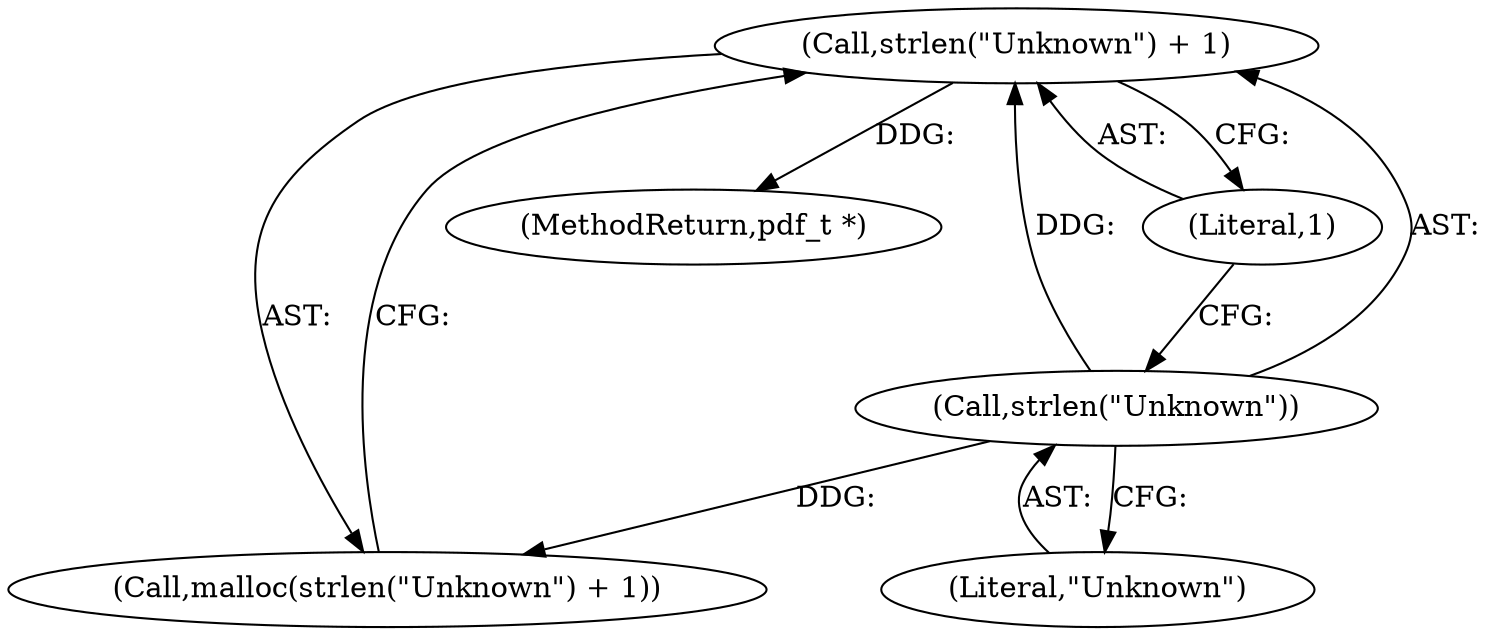 digraph "1_pdfresurrect_0c4120fffa3dffe97b95c486a120eded82afe8a6_8@API" {
"1000149" [label="(Call,strlen(\"Unknown\") + 1)"];
"1000150" [label="(Call,strlen(\"Unknown\"))"];
"1000152" [label="(Literal,1)"];
"1000148" [label="(Call,malloc(strlen(\"Unknown\") + 1))"];
"1000149" [label="(Call,strlen(\"Unknown\") + 1)"];
"1000151" [label="(Literal,\"Unknown\")"];
"1000160" [label="(MethodReturn,pdf_t *)"];
"1000150" [label="(Call,strlen(\"Unknown\"))"];
"1000149" -> "1000148"  [label="AST: "];
"1000149" -> "1000152"  [label="CFG: "];
"1000150" -> "1000149"  [label="AST: "];
"1000152" -> "1000149"  [label="AST: "];
"1000148" -> "1000149"  [label="CFG: "];
"1000149" -> "1000160"  [label="DDG: "];
"1000150" -> "1000149"  [label="DDG: "];
"1000150" -> "1000151"  [label="CFG: "];
"1000151" -> "1000150"  [label="AST: "];
"1000152" -> "1000150"  [label="CFG: "];
"1000150" -> "1000148"  [label="DDG: "];
}
